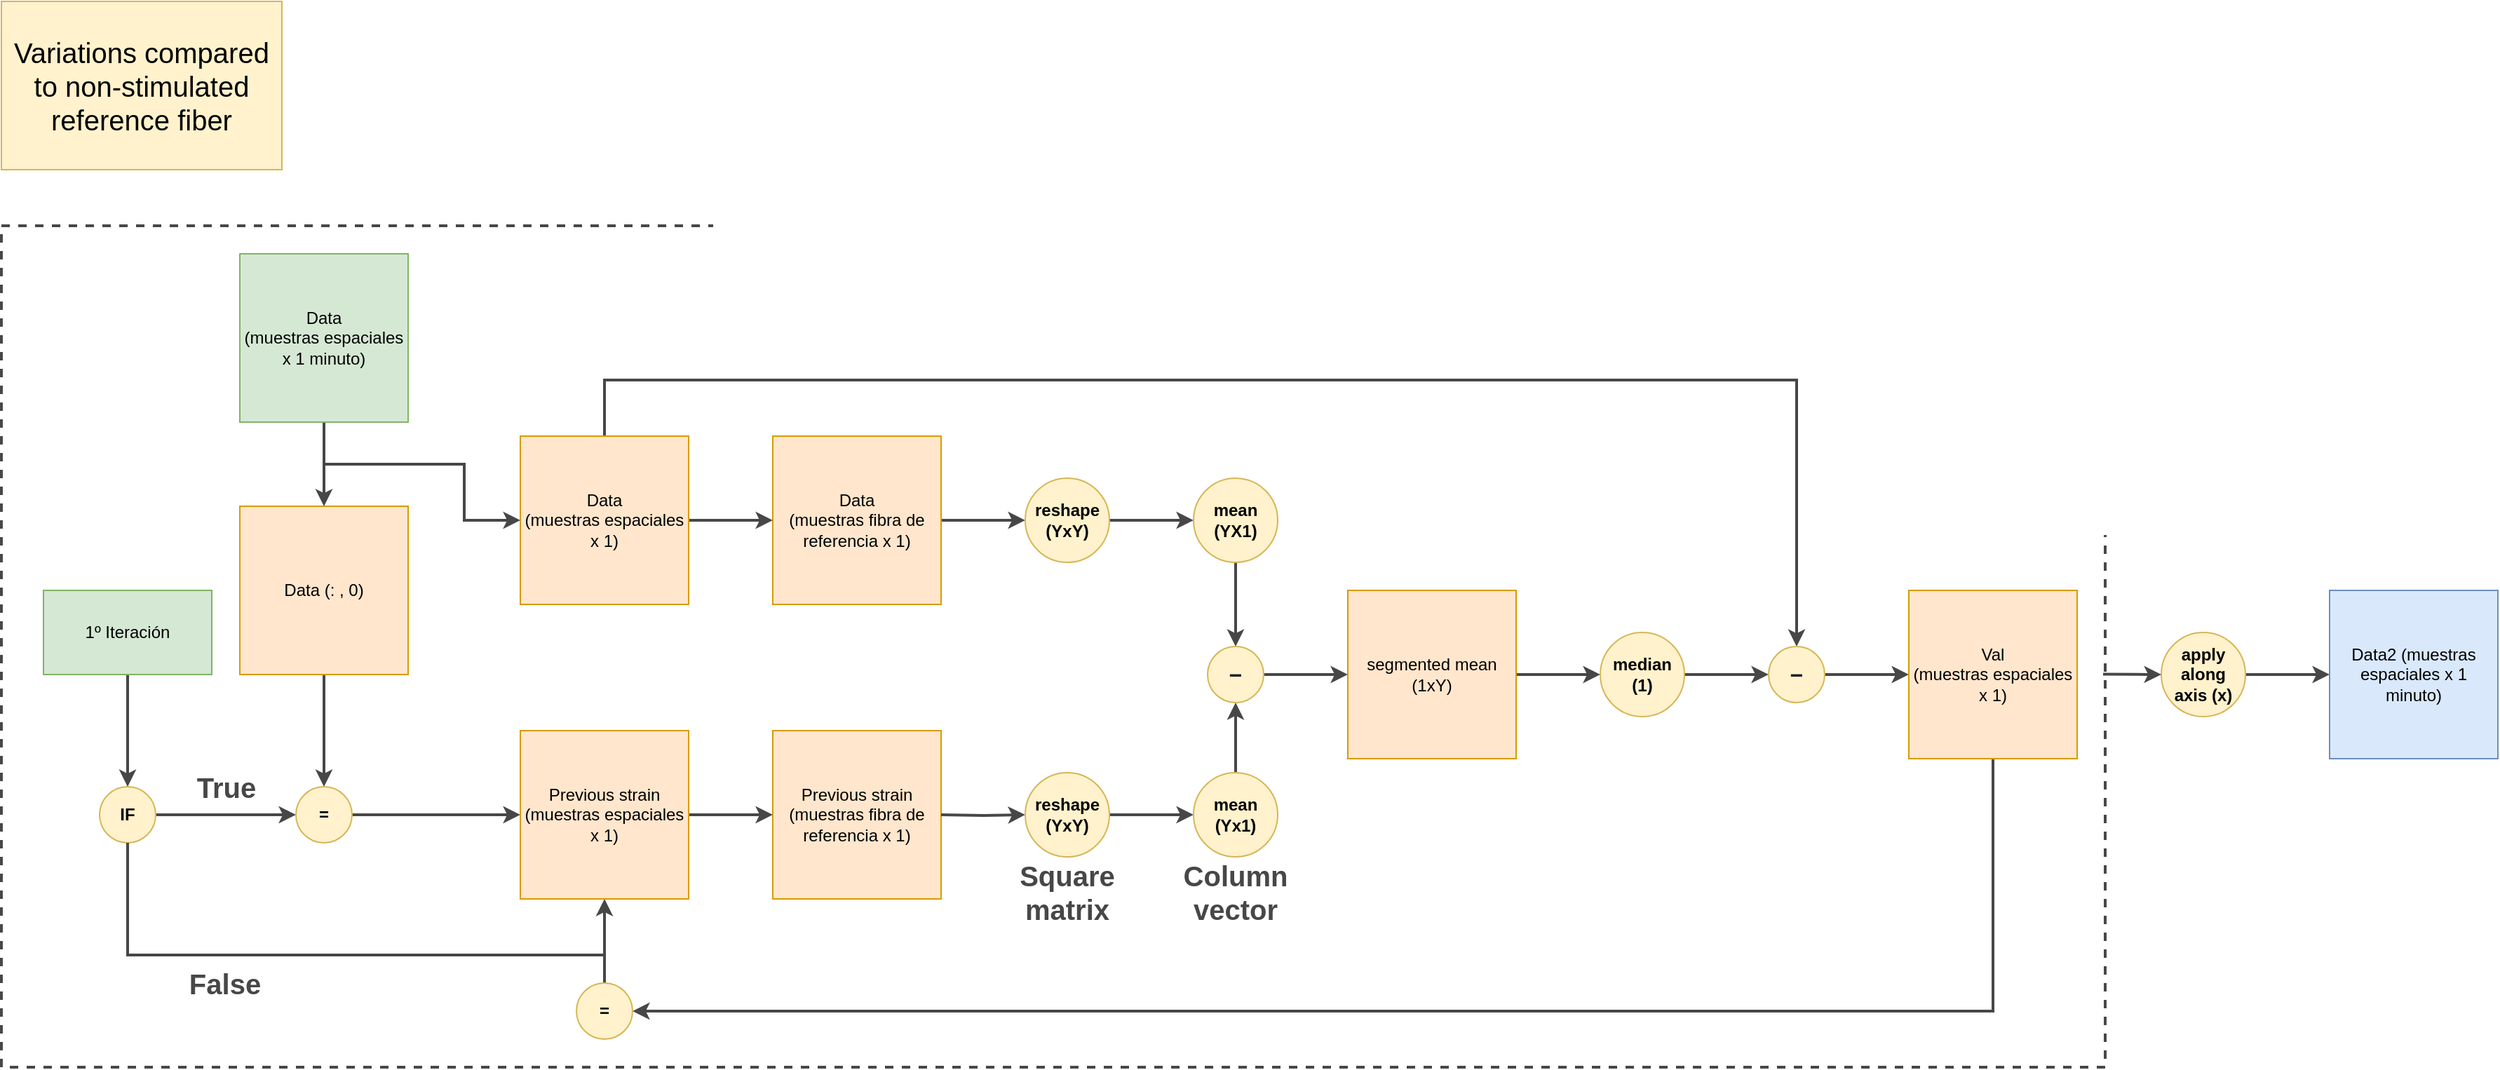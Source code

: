 <mxfile version="20.8.23" type="device"><diagram name="Página-1" id="Q-cS-yxDyNKey87EsODZ"><mxGraphModel dx="2261" dy="1876" grid="1" gridSize="10" guides="1" tooltips="1" connect="1" arrows="1" fold="1" page="1" pageScale="1" pageWidth="827" pageHeight="1169" math="0" shadow="0"><root><mxCell id="0"/><mxCell id="1" parent="0"/><mxCell id="MQsk0KX9oxHDYkPJNE04-5" value="" style="rounded=0;whiteSpace=wrap;html=1;fontSize=20;fontColor=#474747;dashed=1;fillColor=none;strokeWidth=2;strokeColor=#474747;" vertex="1" parent="1"><mxGeometry x="-130" y="-320" width="1500" height="600" as="geometry"/></mxCell><mxCell id="4lp3XL6xD9kvd26Q7WkM-14" value="" style="edgeStyle=orthogonalEdgeStyle;rounded=0;orthogonalLoop=1;jettySize=auto;html=1;strokeColor=#474747;strokeWidth=2;" parent="1" source="4lp3XL6xD9kvd26Q7WkM-1" target="4lp3XL6xD9kvd26Q7WkM-2" edge="1"><mxGeometry relative="1" as="geometry"/></mxCell><mxCell id="4lp3XL6xD9kvd26Q7WkM-33" style="edgeStyle=orthogonalEdgeStyle;rounded=0;orthogonalLoop=1;jettySize=auto;html=1;entryX=0.5;entryY=0;entryDx=0;entryDy=0;strokeColor=#474747;strokeWidth=2;exitX=0.5;exitY=0;exitDx=0;exitDy=0;" parent="1" source="9hcfFp9ZfU4y-xJzXZ59-10" target="4lp3XL6xD9kvd26Q7WkM-32" edge="1"><mxGeometry relative="1" as="geometry"><Array as="points"><mxPoint x="300" y="-210"/><mxPoint x="1150" y="-210"/></Array></mxGeometry></mxCell><mxCell id="4lp3XL6xD9kvd26Q7WkM-1" value="Data&lt;br&gt;(muestras fibra de referencia x 1)" style="rounded=0;whiteSpace=wrap;html=1;fillColor=#ffe6cc;strokeColor=#d79b00;" parent="1" vertex="1"><mxGeometry x="420" y="-170" width="120" height="120" as="geometry"/></mxCell><mxCell id="4lp3XL6xD9kvd26Q7WkM-18" value="" style="edgeStyle=orthogonalEdgeStyle;rounded=0;orthogonalLoop=1;jettySize=auto;html=1;strokeColor=#474747;strokeWidth=2;" parent="1" source="4lp3XL6xD9kvd26Q7WkM-2" target="4lp3XL6xD9kvd26Q7WkM-17" edge="1"><mxGeometry relative="1" as="geometry"/></mxCell><mxCell id="4lp3XL6xD9kvd26Q7WkM-2" value="&lt;b&gt;reshape&lt;br&gt;(YxY)&lt;br&gt;&lt;/b&gt;" style="ellipse;whiteSpace=wrap;html=1;aspect=fixed;fillColor=#fff2cc;strokeColor=#d6b656;" parent="1" vertex="1"><mxGeometry x="600" y="-140" width="60" height="60" as="geometry"/></mxCell><mxCell id="4lp3XL6xD9kvd26Q7WkM-10" value="&lt;font color=&quot;#474747&quot; style=&quot;font-size: 20px;&quot;&gt;&lt;b&gt;True&lt;/b&gt;&lt;/font&gt;" style="edgeStyle=orthogonalEdgeStyle;rounded=0;orthogonalLoop=1;jettySize=auto;html=1;strokeColor=#474747;strokeWidth=2;" parent="1" source="4lp3XL6xD9kvd26Q7WkM-4" target="4lp3XL6xD9kvd26Q7WkM-8" edge="1"><mxGeometry y="20" relative="1" as="geometry"><mxPoint as="offset"/></mxGeometry></mxCell><mxCell id="4lp3XL6xD9kvd26Q7WkM-4" value="&lt;b&gt;IF&lt;/b&gt;" style="ellipse;whiteSpace=wrap;html=1;aspect=fixed;fillColor=#fff2cc;strokeColor=#d6b656;" parent="1" vertex="1"><mxGeometry x="-60" y="80" width="40" height="40" as="geometry"/></mxCell><mxCell id="4lp3XL6xD9kvd26Q7WkM-5" value="" style="edgeStyle=orthogonalEdgeStyle;rounded=0;orthogonalLoop=1;jettySize=auto;html=1;strokeColor=#474747;strokeWidth=2;" parent="1" source="4lp3XL6xD9kvd26Q7WkM-6" target="4lp3XL6xD9kvd26Q7WkM-4" edge="1"><mxGeometry relative="1" as="geometry"/></mxCell><mxCell id="4lp3XL6xD9kvd26Q7WkM-6" value="1º Iteración" style="rounded=0;whiteSpace=wrap;html=1;fillColor=#d5e8d4;strokeColor=#82b366;" parent="1" vertex="1"><mxGeometry x="-100" y="-60" width="120" height="60" as="geometry"/></mxCell><mxCell id="4lp3XL6xD9kvd26Q7WkM-11" value="" style="edgeStyle=orthogonalEdgeStyle;rounded=0;orthogonalLoop=1;jettySize=auto;html=1;strokeColor=#474747;strokeWidth=2;" parent="1" source="4lp3XL6xD9kvd26Q7WkM-7" target="4lp3XL6xD9kvd26Q7WkM-8" edge="1"><mxGeometry relative="1" as="geometry"/></mxCell><mxCell id="4lp3XL6xD9kvd26Q7WkM-7" value="Data (: , 0)" style="rounded=0;whiteSpace=wrap;html=1;fillColor=#ffe6cc;strokeColor=#d79b00;" parent="1" vertex="1"><mxGeometry x="40" y="-120" width="120" height="120" as="geometry"/></mxCell><mxCell id="9hcfFp9ZfU4y-xJzXZ59-2" value="" style="edgeStyle=orthogonalEdgeStyle;rounded=0;orthogonalLoop=1;jettySize=auto;html=1;strokeColor=#474747;strokeWidth=2;" parent="1" source="4lp3XL6xD9kvd26Q7WkM-8" target="9hcfFp9ZfU4y-xJzXZ59-1" edge="1"><mxGeometry relative="1" as="geometry"/></mxCell><mxCell id="4lp3XL6xD9kvd26Q7WkM-8" value="&lt;b&gt;=&lt;/b&gt;" style="ellipse;whiteSpace=wrap;html=1;aspect=fixed;fillColor=#fff2cc;strokeColor=#d6b656;" parent="1" vertex="1"><mxGeometry x="80" y="80" width="40" height="40" as="geometry"/></mxCell><mxCell id="4lp3XL6xD9kvd26Q7WkM-12" value="Previous strain (muestras fibra de referencia x 1)" style="rounded=0;whiteSpace=wrap;html=1;fillColor=#ffe6cc;strokeColor=#d79b00;" parent="1" vertex="1"><mxGeometry x="420" y="40" width="120" height="120" as="geometry"/></mxCell><mxCell id="4lp3XL6xD9kvd26Q7WkM-27" value="" style="edgeStyle=orthogonalEdgeStyle;rounded=0;orthogonalLoop=1;jettySize=auto;html=1;strokeColor=#474747;strokeWidth=2;" parent="1" source="4lp3XL6xD9kvd26Q7WkM-17" target="4lp3XL6xD9kvd26Q7WkM-25" edge="1"><mxGeometry relative="1" as="geometry"/></mxCell><mxCell id="4lp3XL6xD9kvd26Q7WkM-17" value="&lt;b&gt;mean&lt;br&gt;(YX1)&lt;br&gt;&lt;/b&gt;" style="ellipse;whiteSpace=wrap;html=1;aspect=fixed;fillColor=#fff2cc;strokeColor=#d6b656;" parent="1" vertex="1"><mxGeometry x="720" y="-140" width="60" height="60" as="geometry"/></mxCell><mxCell id="4lp3XL6xD9kvd26Q7WkM-19" value="" style="edgeStyle=orthogonalEdgeStyle;rounded=0;orthogonalLoop=1;jettySize=auto;html=1;strokeColor=#474747;strokeWidth=2;" parent="1" target="4lp3XL6xD9kvd26Q7WkM-21" edge="1"><mxGeometry relative="1" as="geometry"><mxPoint x="540" y="100" as="sourcePoint"/></mxGeometry></mxCell><mxCell id="4lp3XL6xD9kvd26Q7WkM-20" value="" style="edgeStyle=orthogonalEdgeStyle;rounded=0;orthogonalLoop=1;jettySize=auto;html=1;strokeColor=#474747;strokeWidth=2;" parent="1" source="4lp3XL6xD9kvd26Q7WkM-21" target="4lp3XL6xD9kvd26Q7WkM-22" edge="1"><mxGeometry relative="1" as="geometry"/></mxCell><mxCell id="4lp3XL6xD9kvd26Q7WkM-21" value="&lt;b&gt;reshape&lt;br&gt;(YxY)&lt;br&gt;&lt;/b&gt;" style="ellipse;whiteSpace=wrap;html=1;aspect=fixed;fillColor=#fff2cc;strokeColor=#d6b656;" parent="1" vertex="1"><mxGeometry x="600" y="70" width="60" height="60" as="geometry"/></mxCell><mxCell id="4lp3XL6xD9kvd26Q7WkM-26" value="" style="edgeStyle=orthogonalEdgeStyle;rounded=0;orthogonalLoop=1;jettySize=auto;html=1;strokeColor=#474747;strokeWidth=2;" parent="1" source="4lp3XL6xD9kvd26Q7WkM-22" target="4lp3XL6xD9kvd26Q7WkM-25" edge="1"><mxGeometry relative="1" as="geometry"/></mxCell><mxCell id="4lp3XL6xD9kvd26Q7WkM-22" value="&lt;b&gt;mean&lt;br&gt;(Yx1)&lt;br&gt;&lt;/b&gt;" style="ellipse;whiteSpace=wrap;html=1;aspect=fixed;fillColor=#fff2cc;strokeColor=#d6b656;" parent="1" vertex="1"><mxGeometry x="720" y="70" width="60" height="60" as="geometry"/></mxCell><mxCell id="4lp3XL6xD9kvd26Q7WkM-29" value="" style="edgeStyle=orthogonalEdgeStyle;rounded=0;orthogonalLoop=1;jettySize=auto;html=1;strokeColor=#474747;strokeWidth=2;" parent="1" source="4lp3XL6xD9kvd26Q7WkM-25" target="4lp3XL6xD9kvd26Q7WkM-28" edge="1"><mxGeometry relative="1" as="geometry"/></mxCell><mxCell id="4lp3XL6xD9kvd26Q7WkM-25" value="&lt;b style=&quot;border-color: var(--border-color); color: rgb(32, 33, 36); font-size: 16px;&quot;&gt;−&lt;/b&gt;" style="ellipse;whiteSpace=wrap;html=1;aspect=fixed;align=center;fillColor=#fff2cc;strokeColor=#d6b656;" parent="1" vertex="1"><mxGeometry x="730" y="-20" width="40" height="40" as="geometry"/></mxCell><mxCell id="4lp3XL6xD9kvd26Q7WkM-31" value="" style="edgeStyle=orthogonalEdgeStyle;rounded=0;orthogonalLoop=1;jettySize=auto;html=1;strokeColor=#474747;strokeWidth=2;" parent="1" source="4lp3XL6xD9kvd26Q7WkM-28" target="4lp3XL6xD9kvd26Q7WkM-30" edge="1"><mxGeometry relative="1" as="geometry"/></mxCell><mxCell id="4lp3XL6xD9kvd26Q7WkM-28" value="segmented mean (1xY)" style="rounded=0;whiteSpace=wrap;html=1;fillColor=#ffe6cc;strokeColor=#d79b00;" parent="1" vertex="1"><mxGeometry x="830" y="-60" width="120" height="120" as="geometry"/></mxCell><mxCell id="4lp3XL6xD9kvd26Q7WkM-34" value="" style="edgeStyle=orthogonalEdgeStyle;rounded=0;orthogonalLoop=1;jettySize=auto;html=1;strokeColor=#474747;strokeWidth=2;" parent="1" source="4lp3XL6xD9kvd26Q7WkM-30" target="4lp3XL6xD9kvd26Q7WkM-32" edge="1"><mxGeometry relative="1" as="geometry"/></mxCell><mxCell id="4lp3XL6xD9kvd26Q7WkM-30" value="&lt;b&gt;median (1)&lt;br&gt;&lt;/b&gt;" style="ellipse;whiteSpace=wrap;html=1;aspect=fixed;fillColor=#fff2cc;strokeColor=#d6b656;" parent="1" vertex="1"><mxGeometry x="1010" y="-30" width="60" height="60" as="geometry"/></mxCell><mxCell id="4lp3XL6xD9kvd26Q7WkM-37" value="" style="edgeStyle=orthogonalEdgeStyle;rounded=0;orthogonalLoop=1;jettySize=auto;html=1;strokeColor=#474747;strokeWidth=2;" parent="1" source="4lp3XL6xD9kvd26Q7WkM-32" target="4lp3XL6xD9kvd26Q7WkM-36" edge="1"><mxGeometry relative="1" as="geometry"/></mxCell><mxCell id="4lp3XL6xD9kvd26Q7WkM-32" value="&lt;b style=&quot;border-color: var(--border-color); color: rgb(32, 33, 36); font-size: 16px;&quot;&gt;−&lt;/b&gt;" style="ellipse;whiteSpace=wrap;html=1;aspect=fixed;align=center;fillColor=#fff2cc;strokeColor=#d6b656;" parent="1" vertex="1"><mxGeometry x="1130" y="-20" width="40" height="40" as="geometry"/></mxCell><mxCell id="4lp3XL6xD9kvd26Q7WkM-39" style="edgeStyle=orthogonalEdgeStyle;rounded=0;orthogonalLoop=1;jettySize=auto;html=1;entryX=1;entryY=0.5;entryDx=0;entryDy=0;strokeColor=#474747;strokeWidth=2;" parent="1" source="4lp3XL6xD9kvd26Q7WkM-36" target="4lp3XL6xD9kvd26Q7WkM-38" edge="1"><mxGeometry relative="1" as="geometry"><Array as="points"><mxPoint x="1290" y="240"/></Array></mxGeometry></mxCell><mxCell id="4lp3XL6xD9kvd26Q7WkM-36" value="Val&lt;br&gt;(muestras espaciales x 1)" style="rounded=0;whiteSpace=wrap;html=1;fillColor=#ffe6cc;strokeColor=#d79b00;" parent="1" vertex="1"><mxGeometry x="1230" y="-60" width="120" height="120" as="geometry"/></mxCell><mxCell id="4lp3XL6xD9kvd26Q7WkM-40" value="" style="edgeStyle=orthogonalEdgeStyle;rounded=0;orthogonalLoop=1;jettySize=auto;html=1;strokeColor=#474747;strokeWidth=2;exitX=0.5;exitY=0;exitDx=0;exitDy=0;entryX=0.5;entryY=1;entryDx=0;entryDy=0;" parent="1" source="4lp3XL6xD9kvd26Q7WkM-38" target="9hcfFp9ZfU4y-xJzXZ59-1" edge="1"><mxGeometry relative="1" as="geometry"><Array as="points"><mxPoint x="300" y="220"/><mxPoint x="300" y="160"/></Array></mxGeometry></mxCell><mxCell id="4lp3XL6xD9kvd26Q7WkM-38" value="&lt;b&gt;=&lt;/b&gt;" style="ellipse;whiteSpace=wrap;html=1;aspect=fixed;fillColor=#fff2cc;strokeColor=#d6b656;" parent="1" vertex="1"><mxGeometry x="280" y="220" width="40" height="40" as="geometry"/></mxCell><mxCell id="4lp3XL6xD9kvd26Q7WkM-44" value="" style="edgeStyle=orthogonalEdgeStyle;rounded=0;orthogonalLoop=1;jettySize=auto;html=1;strokeColor=#474747;strokeWidth=2;" parent="1" source="4lp3XL6xD9kvd26Q7WkM-41" target="4lp3XL6xD9kvd26Q7WkM-43" edge="1"><mxGeometry relative="1" as="geometry"/></mxCell><mxCell id="4lp3XL6xD9kvd26Q7WkM-41" value="&lt;b&gt;apply along axis (x)&lt;br&gt;&lt;/b&gt;" style="ellipse;whiteSpace=wrap;html=1;aspect=fixed;fillColor=#fff2cc;strokeColor=#d6b656;" parent="1" vertex="1"><mxGeometry x="1410" y="-30" width="60" height="60" as="geometry"/></mxCell><mxCell id="4lp3XL6xD9kvd26Q7WkM-43" value="Data2 (muestras espaciales x 1 minuto)" style="rounded=0;whiteSpace=wrap;html=1;fillColor=#dae8fc;strokeColor=#6c8ebf;" parent="1" vertex="1"><mxGeometry x="1530" y="-60" width="120" height="120" as="geometry"/></mxCell><mxCell id="9hcfFp9ZfU4y-xJzXZ59-3" value="" style="edgeStyle=orthogonalEdgeStyle;rounded=0;orthogonalLoop=1;jettySize=auto;html=1;strokeColor=#474747;strokeWidth=2;" parent="1" source="9hcfFp9ZfU4y-xJzXZ59-1" target="4lp3XL6xD9kvd26Q7WkM-12" edge="1"><mxGeometry relative="1" as="geometry"/></mxCell><mxCell id="9hcfFp9ZfU4y-xJzXZ59-1" value="Previous strain (muestras espaciales x 1)" style="rounded=0;whiteSpace=wrap;html=1;fillColor=#ffe6cc;strokeColor=#d79b00;" parent="1" vertex="1"><mxGeometry x="240" y="40" width="120" height="120" as="geometry"/></mxCell><mxCell id="9hcfFp9ZfU4y-xJzXZ59-6" value="" style="edgeStyle=orthogonalEdgeStyle;rounded=0;orthogonalLoop=1;jettySize=auto;html=1;strokeColor=#474747;strokeWidth=2;" parent="1" source="9hcfFp9ZfU4y-xJzXZ59-4" target="4lp3XL6xD9kvd26Q7WkM-7" edge="1"><mxGeometry relative="1" as="geometry"/></mxCell><mxCell id="9hcfFp9ZfU4y-xJzXZ59-4" value="Data&lt;br style=&quot;border-color: var(--border-color);&quot;&gt;(muestras espaciales x 1 minuto)" style="rounded=0;whiteSpace=wrap;html=1;fillColor=#d5e8d4;strokeColor=#82b366;" parent="1" vertex="1"><mxGeometry x="40" y="-300" width="120" height="120" as="geometry"/></mxCell><mxCell id="9hcfFp9ZfU4y-xJzXZ59-11" value="" style="edgeStyle=orthogonalEdgeStyle;rounded=0;orthogonalLoop=1;jettySize=auto;html=1;fontSize=11;fontColor=default;endArrow=classic;endFill=1;strokeColor=#474747;strokeWidth=2;" parent="1" source="9hcfFp9ZfU4y-xJzXZ59-10" target="4lp3XL6xD9kvd26Q7WkM-1" edge="1"><mxGeometry relative="1" as="geometry"/></mxCell><mxCell id="9hcfFp9ZfU4y-xJzXZ59-10" value="Data&lt;br&gt;(muestras espaciales x 1)" style="rounded=0;whiteSpace=wrap;html=1;fillColor=#ffe6cc;strokeColor=#d79b00;" parent="1" vertex="1"><mxGeometry x="240" y="-170" width="120" height="120" as="geometry"/></mxCell><mxCell id="9hcfFp9ZfU4y-xJzXZ59-12" value="" style="endArrow=classic;html=1;rounded=0;fontSize=11;fontColor=default;entryX=0;entryY=0.5;entryDx=0;entryDy=0;strokeColor=#474747;strokeWidth=2;" parent="1" target="9hcfFp9ZfU4y-xJzXZ59-10" edge="1"><mxGeometry width="50" height="50" relative="1" as="geometry"><mxPoint x="100" y="-150" as="sourcePoint"/><mxPoint x="510" as="targetPoint"/><Array as="points"><mxPoint x="200" y="-150"/><mxPoint x="200" y="-110"/></Array></mxGeometry></mxCell><mxCell id="9hcfFp9ZfU4y-xJzXZ59-13" value="" style="endArrow=none;html=1;rounded=0;fontSize=11;fontColor=default;exitX=0.5;exitY=1;exitDx=0;exitDy=0;strokeColor=#474747;strokeWidth=2;endFill=0;" parent="1" source="4lp3XL6xD9kvd26Q7WkM-4" edge="1"><mxGeometry width="50" height="50" relative="1" as="geometry"><mxPoint x="330" y="50" as="sourcePoint"/><mxPoint x="300" y="200" as="targetPoint"/><Array as="points"><mxPoint x="-40" y="200"/></Array></mxGeometry></mxCell><mxCell id="9hcfFp9ZfU4y-xJzXZ59-15" value="False" style="edgeLabel;html=1;align=center;verticalAlign=middle;resizable=0;points=[];fontSize=20;fontColor=#474747;fontStyle=1" parent="9hcfFp9ZfU4y-xJzXZ59-13" vertex="1" connectable="0"><mxGeometry x="-0.29" y="-3" relative="1" as="geometry"><mxPoint y="17" as="offset"/></mxGeometry></mxCell><mxCell id="9hcfFp9ZfU4y-xJzXZ59-14" value="Variations compared to non-stimulated reference fiber" style="rounded=0;whiteSpace=wrap;html=1;fillColor=#fff2cc;strokeColor=#d6b656;fontSize=20;" parent="1" vertex="1"><mxGeometry x="-130" y="-480" width="200" height="120" as="geometry"/></mxCell><mxCell id="MQsk0KX9oxHDYkPJNE04-1" value="" style="endArrow=classic;html=1;rounded=0;exitX=0.999;exitY=0.533;exitDx=0;exitDy=0;exitPerimeter=0;entryX=0;entryY=0.5;entryDx=0;entryDy=0;strokeColor=#474747;strokeWidth=2;" edge="1" parent="1" target="4lp3XL6xD9kvd26Q7WkM-41"><mxGeometry width="50" height="50" relative="1" as="geometry"><mxPoint x="1368.5" y="-0.2" as="sourcePoint"/><mxPoint x="910" y="-100" as="targetPoint"/></mxGeometry></mxCell><mxCell id="MQsk0KX9oxHDYkPJNE04-2" value="&lt;font color=&quot;#474747&quot; style=&quot;font-size: 20px;&quot;&gt;Square matrix&lt;/font&gt;" style="text;html=1;strokeColor=none;fillColor=none;align=center;verticalAlign=middle;whiteSpace=wrap;rounded=0;fontStyle=1" vertex="1" parent="1"><mxGeometry x="600" y="140" width="60" height="30" as="geometry"/></mxCell><mxCell id="MQsk0KX9oxHDYkPJNE04-3" value="&lt;font color=&quot;#474747&quot; style=&quot;&quot;&gt;&lt;font style=&quot;font-size: 20px;&quot;&gt;Column vector&lt;/font&gt;&lt;br&gt;&lt;/font&gt;" style="text;html=1;strokeColor=none;fillColor=none;align=center;verticalAlign=middle;whiteSpace=wrap;rounded=0;fontStyle=1" vertex="1" parent="1"><mxGeometry x="720" y="140" width="60" height="30" as="geometry"/></mxCell></root></mxGraphModel></diagram></mxfile>